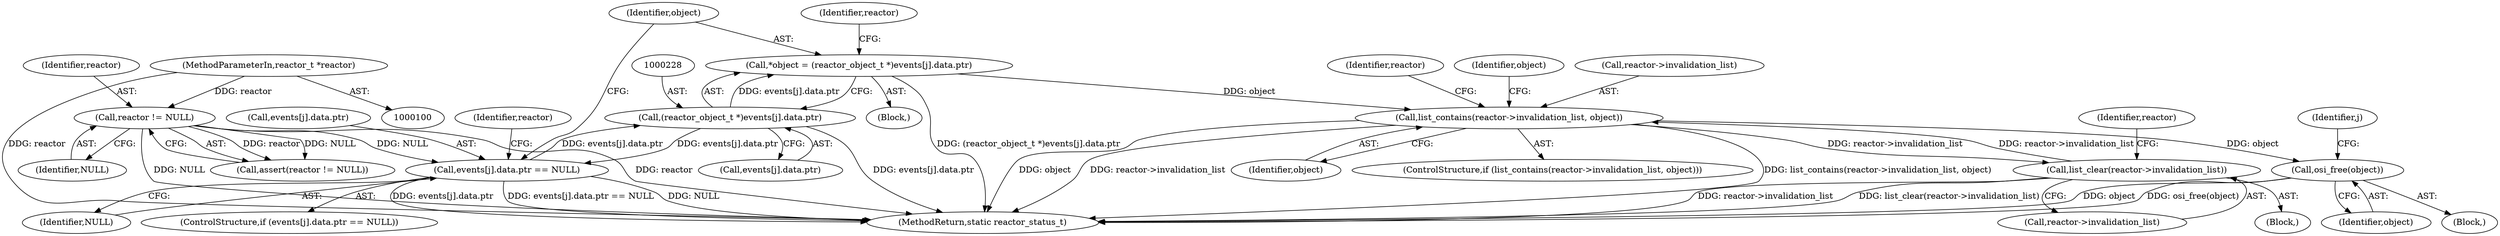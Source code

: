digraph "0_Android_472271b153c5dc53c28beac55480a8d8434b2d5c_59@API" {
"1000327" [label="(Call,osi_free(object))"];
"1000242" [label="(Call,list_contains(reactor->invalidation_list, object))"];
"1000139" [label="(Call,list_clear(reactor->invalidation_list))"];
"1000225" [label="(Call,*object = (reactor_object_t *)events[j].data.ptr)"];
"1000227" [label="(Call,(reactor_object_t *)events[j].data.ptr)"];
"1000200" [label="(Call,events[j].data.ptr == NULL)"];
"1000105" [label="(Call,reactor != NULL)"];
"1000101" [label="(MethodParameterIn,reactor_t *reactor)"];
"1000105" [label="(Call,reactor != NULL)"];
"1000146" [label="(Identifier,reactor)"];
"1000242" [label="(Call,list_contains(reactor->invalidation_list, object))"];
"1000327" [label="(Call,osi_free(object))"];
"1000241" [label="(ControlStructure,if (list_contains(reactor->invalidation_list, object)))"];
"1000140" [label="(Call,reactor->invalidation_list)"];
"1000257" [label="(Identifier,object)"];
"1000199" [label="(ControlStructure,if (events[j].data.ptr == NULL))"];
"1000197" [label="(Identifier,j)"];
"1000226" [label="(Identifier,object)"];
"1000243" [label="(Call,reactor->invalidation_list)"];
"1000321" [label="(Block,)"];
"1000198" [label="(Block,)"];
"1000227" [label="(Call,(reactor_object_t *)events[j].data.ptr)"];
"1000229" [label="(Call,events[j].data.ptr)"];
"1000225" [label="(Call,*object = (reactor_object_t *)events[j].data.ptr)"];
"1000208" [label="(Identifier,NULL)"];
"1000328" [label="(Identifier,object)"];
"1000106" [label="(Identifier,reactor)"];
"1000213" [label="(Identifier,reactor)"];
"1000101" [label="(MethodParameterIn,reactor_t *reactor)"];
"1000246" [label="(Identifier,object)"];
"1000251" [label="(Identifier,reactor)"];
"1000239" [label="(Identifier,reactor)"];
"1000107" [label="(Identifier,NULL)"];
"1000133" [label="(Block,)"];
"1000201" [label="(Call,events[j].data.ptr)"];
"1000139" [label="(Call,list_clear(reactor->invalidation_list))"];
"1000104" [label="(Call,assert(reactor != NULL))"];
"1000200" [label="(Call,events[j].data.ptr == NULL)"];
"1000336" [label="(MethodReturn,static reactor_status_t)"];
"1000327" -> "1000321"  [label="AST: "];
"1000327" -> "1000328"  [label="CFG: "];
"1000328" -> "1000327"  [label="AST: "];
"1000197" -> "1000327"  [label="CFG: "];
"1000327" -> "1000336"  [label="DDG: object"];
"1000327" -> "1000336"  [label="DDG: osi_free(object)"];
"1000242" -> "1000327"  [label="DDG: object"];
"1000242" -> "1000241"  [label="AST: "];
"1000242" -> "1000246"  [label="CFG: "];
"1000243" -> "1000242"  [label="AST: "];
"1000246" -> "1000242"  [label="AST: "];
"1000251" -> "1000242"  [label="CFG: "];
"1000257" -> "1000242"  [label="CFG: "];
"1000242" -> "1000336"  [label="DDG: list_contains(reactor->invalidation_list, object)"];
"1000242" -> "1000336"  [label="DDG: object"];
"1000242" -> "1000336"  [label="DDG: reactor->invalidation_list"];
"1000242" -> "1000139"  [label="DDG: reactor->invalidation_list"];
"1000139" -> "1000242"  [label="DDG: reactor->invalidation_list"];
"1000225" -> "1000242"  [label="DDG: object"];
"1000139" -> "1000133"  [label="AST: "];
"1000139" -> "1000140"  [label="CFG: "];
"1000140" -> "1000139"  [label="AST: "];
"1000146" -> "1000139"  [label="CFG: "];
"1000139" -> "1000336"  [label="DDG: list_clear(reactor->invalidation_list)"];
"1000139" -> "1000336"  [label="DDG: reactor->invalidation_list"];
"1000225" -> "1000198"  [label="AST: "];
"1000225" -> "1000227"  [label="CFG: "];
"1000226" -> "1000225"  [label="AST: "];
"1000227" -> "1000225"  [label="AST: "];
"1000239" -> "1000225"  [label="CFG: "];
"1000225" -> "1000336"  [label="DDG: (reactor_object_t *)events[j].data.ptr"];
"1000227" -> "1000225"  [label="DDG: events[j].data.ptr"];
"1000227" -> "1000229"  [label="CFG: "];
"1000228" -> "1000227"  [label="AST: "];
"1000229" -> "1000227"  [label="AST: "];
"1000227" -> "1000336"  [label="DDG: events[j].data.ptr"];
"1000227" -> "1000200"  [label="DDG: events[j].data.ptr"];
"1000200" -> "1000227"  [label="DDG: events[j].data.ptr"];
"1000200" -> "1000199"  [label="AST: "];
"1000200" -> "1000208"  [label="CFG: "];
"1000201" -> "1000200"  [label="AST: "];
"1000208" -> "1000200"  [label="AST: "];
"1000213" -> "1000200"  [label="CFG: "];
"1000226" -> "1000200"  [label="CFG: "];
"1000200" -> "1000336"  [label="DDG: events[j].data.ptr"];
"1000200" -> "1000336"  [label="DDG: events[j].data.ptr == NULL"];
"1000200" -> "1000336"  [label="DDG: NULL"];
"1000105" -> "1000200"  [label="DDG: NULL"];
"1000105" -> "1000104"  [label="AST: "];
"1000105" -> "1000107"  [label="CFG: "];
"1000106" -> "1000105"  [label="AST: "];
"1000107" -> "1000105"  [label="AST: "];
"1000104" -> "1000105"  [label="CFG: "];
"1000105" -> "1000336"  [label="DDG: NULL"];
"1000105" -> "1000336"  [label="DDG: reactor"];
"1000105" -> "1000104"  [label="DDG: reactor"];
"1000105" -> "1000104"  [label="DDG: NULL"];
"1000101" -> "1000105"  [label="DDG: reactor"];
"1000101" -> "1000100"  [label="AST: "];
"1000101" -> "1000336"  [label="DDG: reactor"];
}
